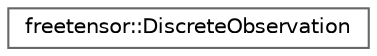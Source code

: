 digraph "Graphical Class Hierarchy"
{
 // LATEX_PDF_SIZE
  bgcolor="transparent";
  edge [fontname=Helvetica,fontsize=10,labelfontname=Helvetica,labelfontsize=10];
  node [fontname=Helvetica,fontsize=10,shape=box,height=0.2,width=0.4];
  rankdir="LR";
  Node0 [label="freetensor::DiscreteObservation",height=0.2,width=0.4,color="grey40", fillcolor="white", style="filled",URL="$structfreetensor_1_1DiscreteObservation.html",tooltip=" "];
}
